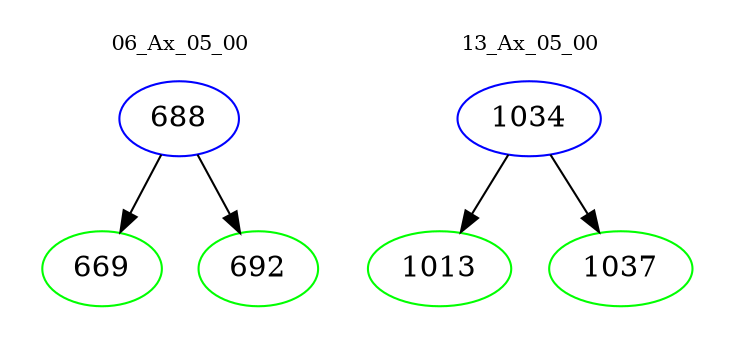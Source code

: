 digraph{
subgraph cluster_0 {
color = white
label = "06_Ax_05_00";
fontsize=10;
T0_688 [label="688", color="blue"]
T0_688 -> T0_669 [color="black"]
T0_669 [label="669", color="green"]
T0_688 -> T0_692 [color="black"]
T0_692 [label="692", color="green"]
}
subgraph cluster_1 {
color = white
label = "13_Ax_05_00";
fontsize=10;
T1_1034 [label="1034", color="blue"]
T1_1034 -> T1_1013 [color="black"]
T1_1013 [label="1013", color="green"]
T1_1034 -> T1_1037 [color="black"]
T1_1037 [label="1037", color="green"]
}
}
